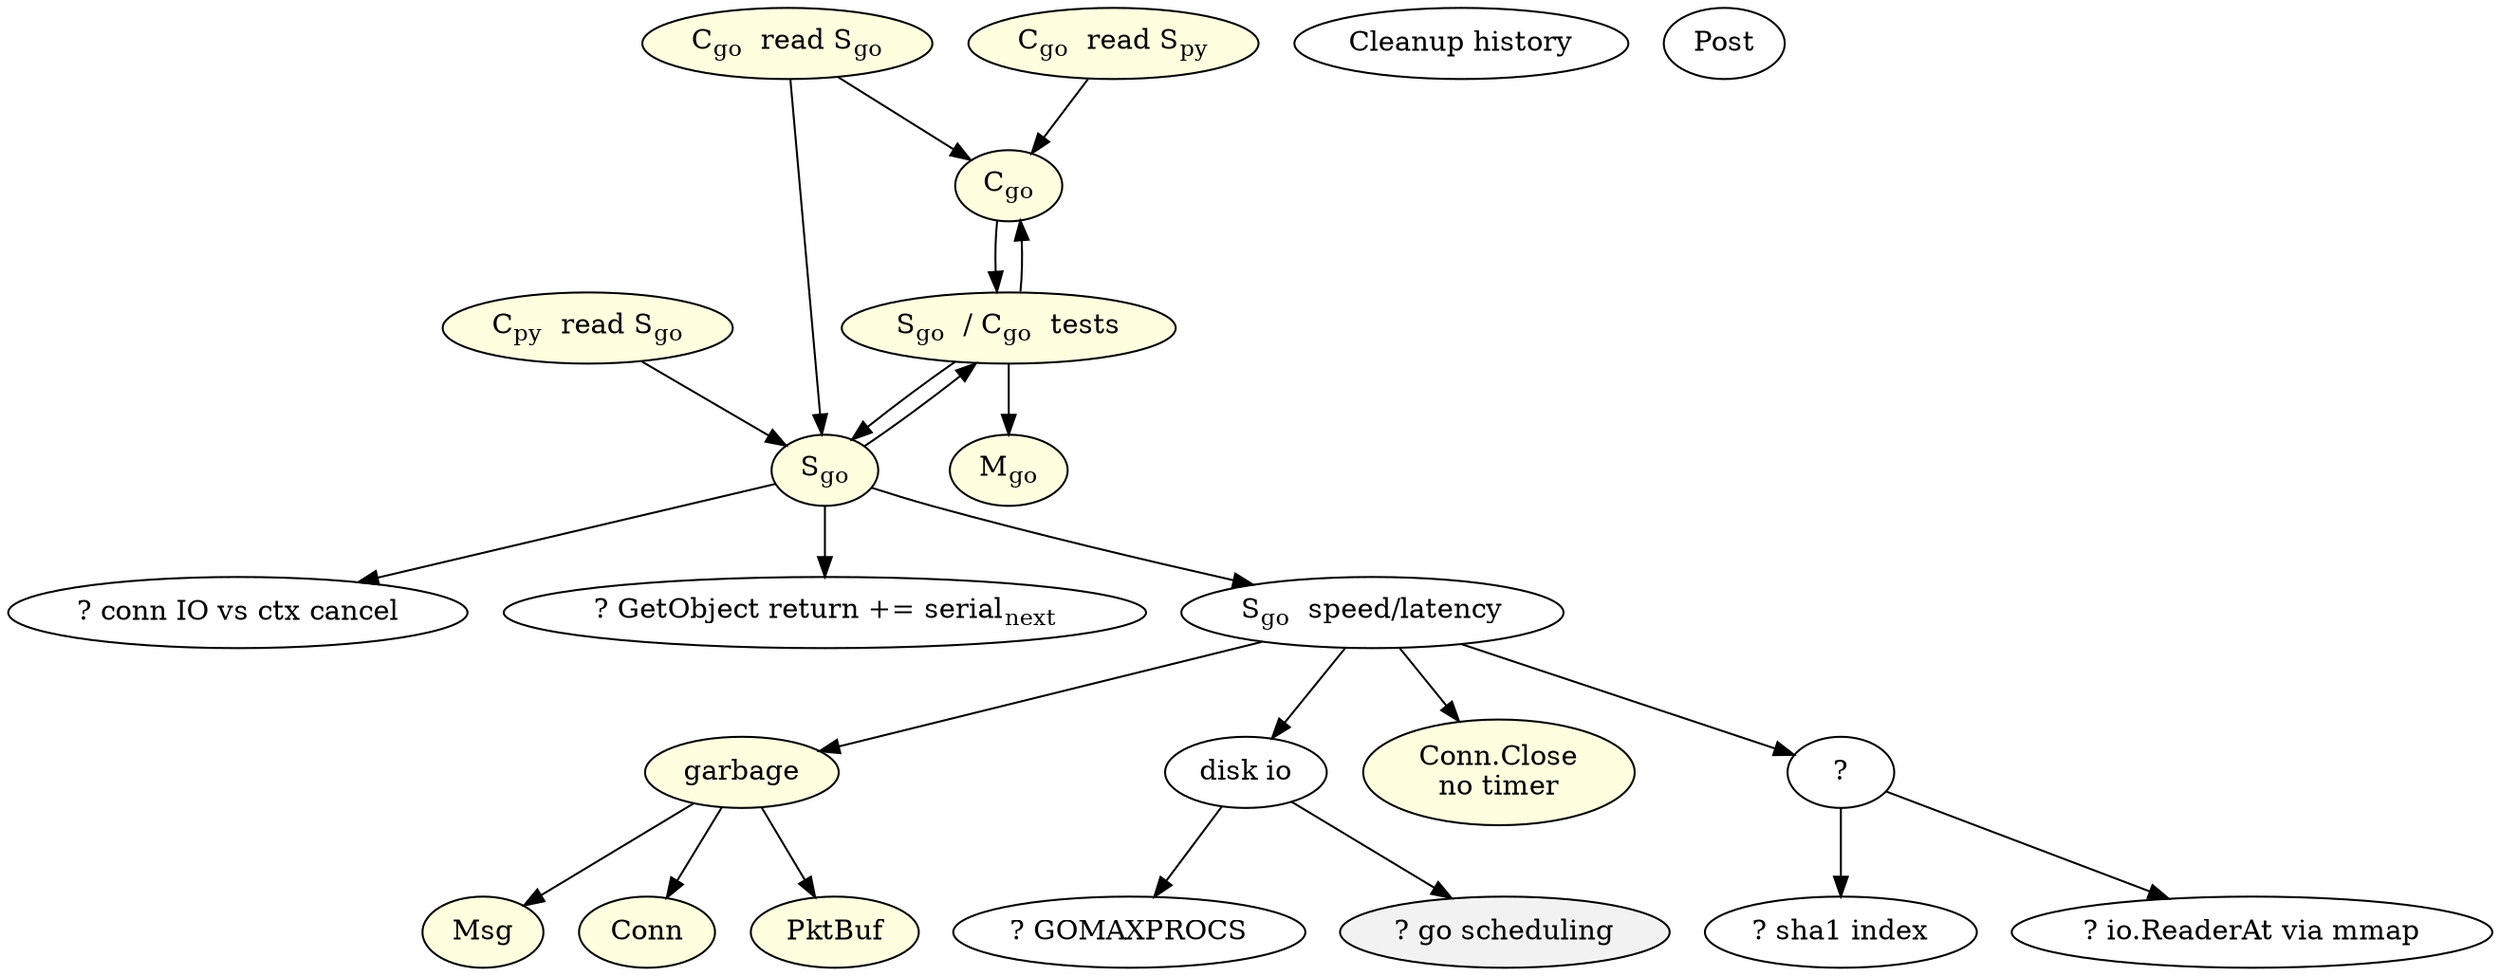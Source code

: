 digraph {
	Cgo -> SCgo_t;
	Sgo -> SCgo_t;

	SCgo_t -> Mgo;
	SCgo_t -> Sgo;
	SCgo_t -> Cgo;

	Sgo -> io_cancel;
	Sgo -> load_serial_next;
	Sgo -> Sgo_speed;

	//Sgo_speed -> B_link_recv;
	Sgo_speed -> garbage;
	//Sgo_speed -> gosched;
	Sgo_speed -> diskio;
	Sgo_speed -> ConnClose_notimer;

	Sgo_speed -> QSgo_speed;

	QSgo_speed -> Mmap_go;
	QSgo_speed -> sha1_index;

	garbage	-> pktbuf_alloc;
	garbage -> msg_alloc;
	garbage -> conn_alloc;

	diskio	-> gosched;
	diskio	-> GOMAXPROCS;


	Cpy_r_Sgo -> Sgo;
	//Cpy_r_Sgo -> Protog_fix;
	//Cpy_r_Sgo -> Cpy_patch;
	//Cpy_r_Sgo -> Mpy_vs_Sgo;

	Cgo_r_Sgo -> Cgo;
	Cgo_r_Sgo -> Sgo;		

	Cgo_r_Spy -> Cgo;
	//Cgo_r_Spy -> Protog_fix;


	Cgo		[label=<C<sub>go</sub>> style=filled fillcolor=lightyellow];
	Sgo		[label=<S<sub>go</sub>> style=filled fillcolor=lightyellow];
	Mgo		[label=<M<sub>go</sub>> style=filled fillcolor=lightyellow];
	SCgo_t		[label=<S<sub>go</sub>  / C<sub>go</sub>  tests> style=filled fillcolor=lightyellow];
	Sgo_speed	[label=<S<sub>go</sub>  speed/latency>];
	Cpy_r_Sgo	[label=<C<sub>py</sub>  read S<sub>go</sub>> style=filled fillcolor=lightyellow];
	Cgo_r_Sgo	[label=<C<sub>go</sub>  read S<sub>go</sub>> style=filled fillcolor=lightyellow];
	Cgo_r_Spy	[label=<C<sub>go</sub>  read S<sub>py</sub>> style=filled fillcolor=lightyellow];
	Cleanup		[label="Cleanup history"];
	Post		[label="Post"];
	//Cpy_patch	[label=<py patch: ConnID py=go> style=filled fillcolor=lightyellow];	// C<sub>py</sub>  patch for ConnID interop. with S<sub>go</sub>>];
	Mmap_go		[label="? io.ReaderAt via mmap"];
	//Protog_fix	[label="proto(go/py) compat fix" style=filled fillcolor=lightyellow];
	//Mpy_vs_Sgo	[label=<M<sub>py</sub> vs S<sub>go</sub>: try/fix> style=filled fillcolor=lightyellow];

	io_cancel		[label="? conn IO vs ctx cancel"];
	load_serial_next	[label=<? GetObject return += serial<sub>next</sub>>];

	sha1_index	[label="? sha1 index"];
	//B_link_recv	[label="Bench link.Recv1/Ask1" style=filled fillcolor=lightyellow];
	garbage		[label="garbage" style=filled fillcolor=lightyellow];
	gosched		[label="? go scheduling" style=filled fillcolor=grey95];

	//Cgo -> Cgo_tasks;
	//Cgo_tasks	[label="- talkMaster\n- update nodeTab/partTab\n- dial S on demand\n..." style=filled fillcolor=lightyellow];

	QSgo_speed	[label=<?>];

	pktbuf_alloc	[label=<PktBuf> style=filled fillcolor=lightyellow];
	msg_alloc	[label=<Msg>	style=filled fillcolor=lightyellow];
	conn_alloc	[label=<Conn>	style=filled fillcolor=lightyellow];

	ConnClose_notimer	[label="Conn.Close\nno timer" style=filled fillcolor=lightyellow];
	diskio		[label="disk io"];
	GOMAXPROCS	[label="? GOMAXPROCS"];
}
